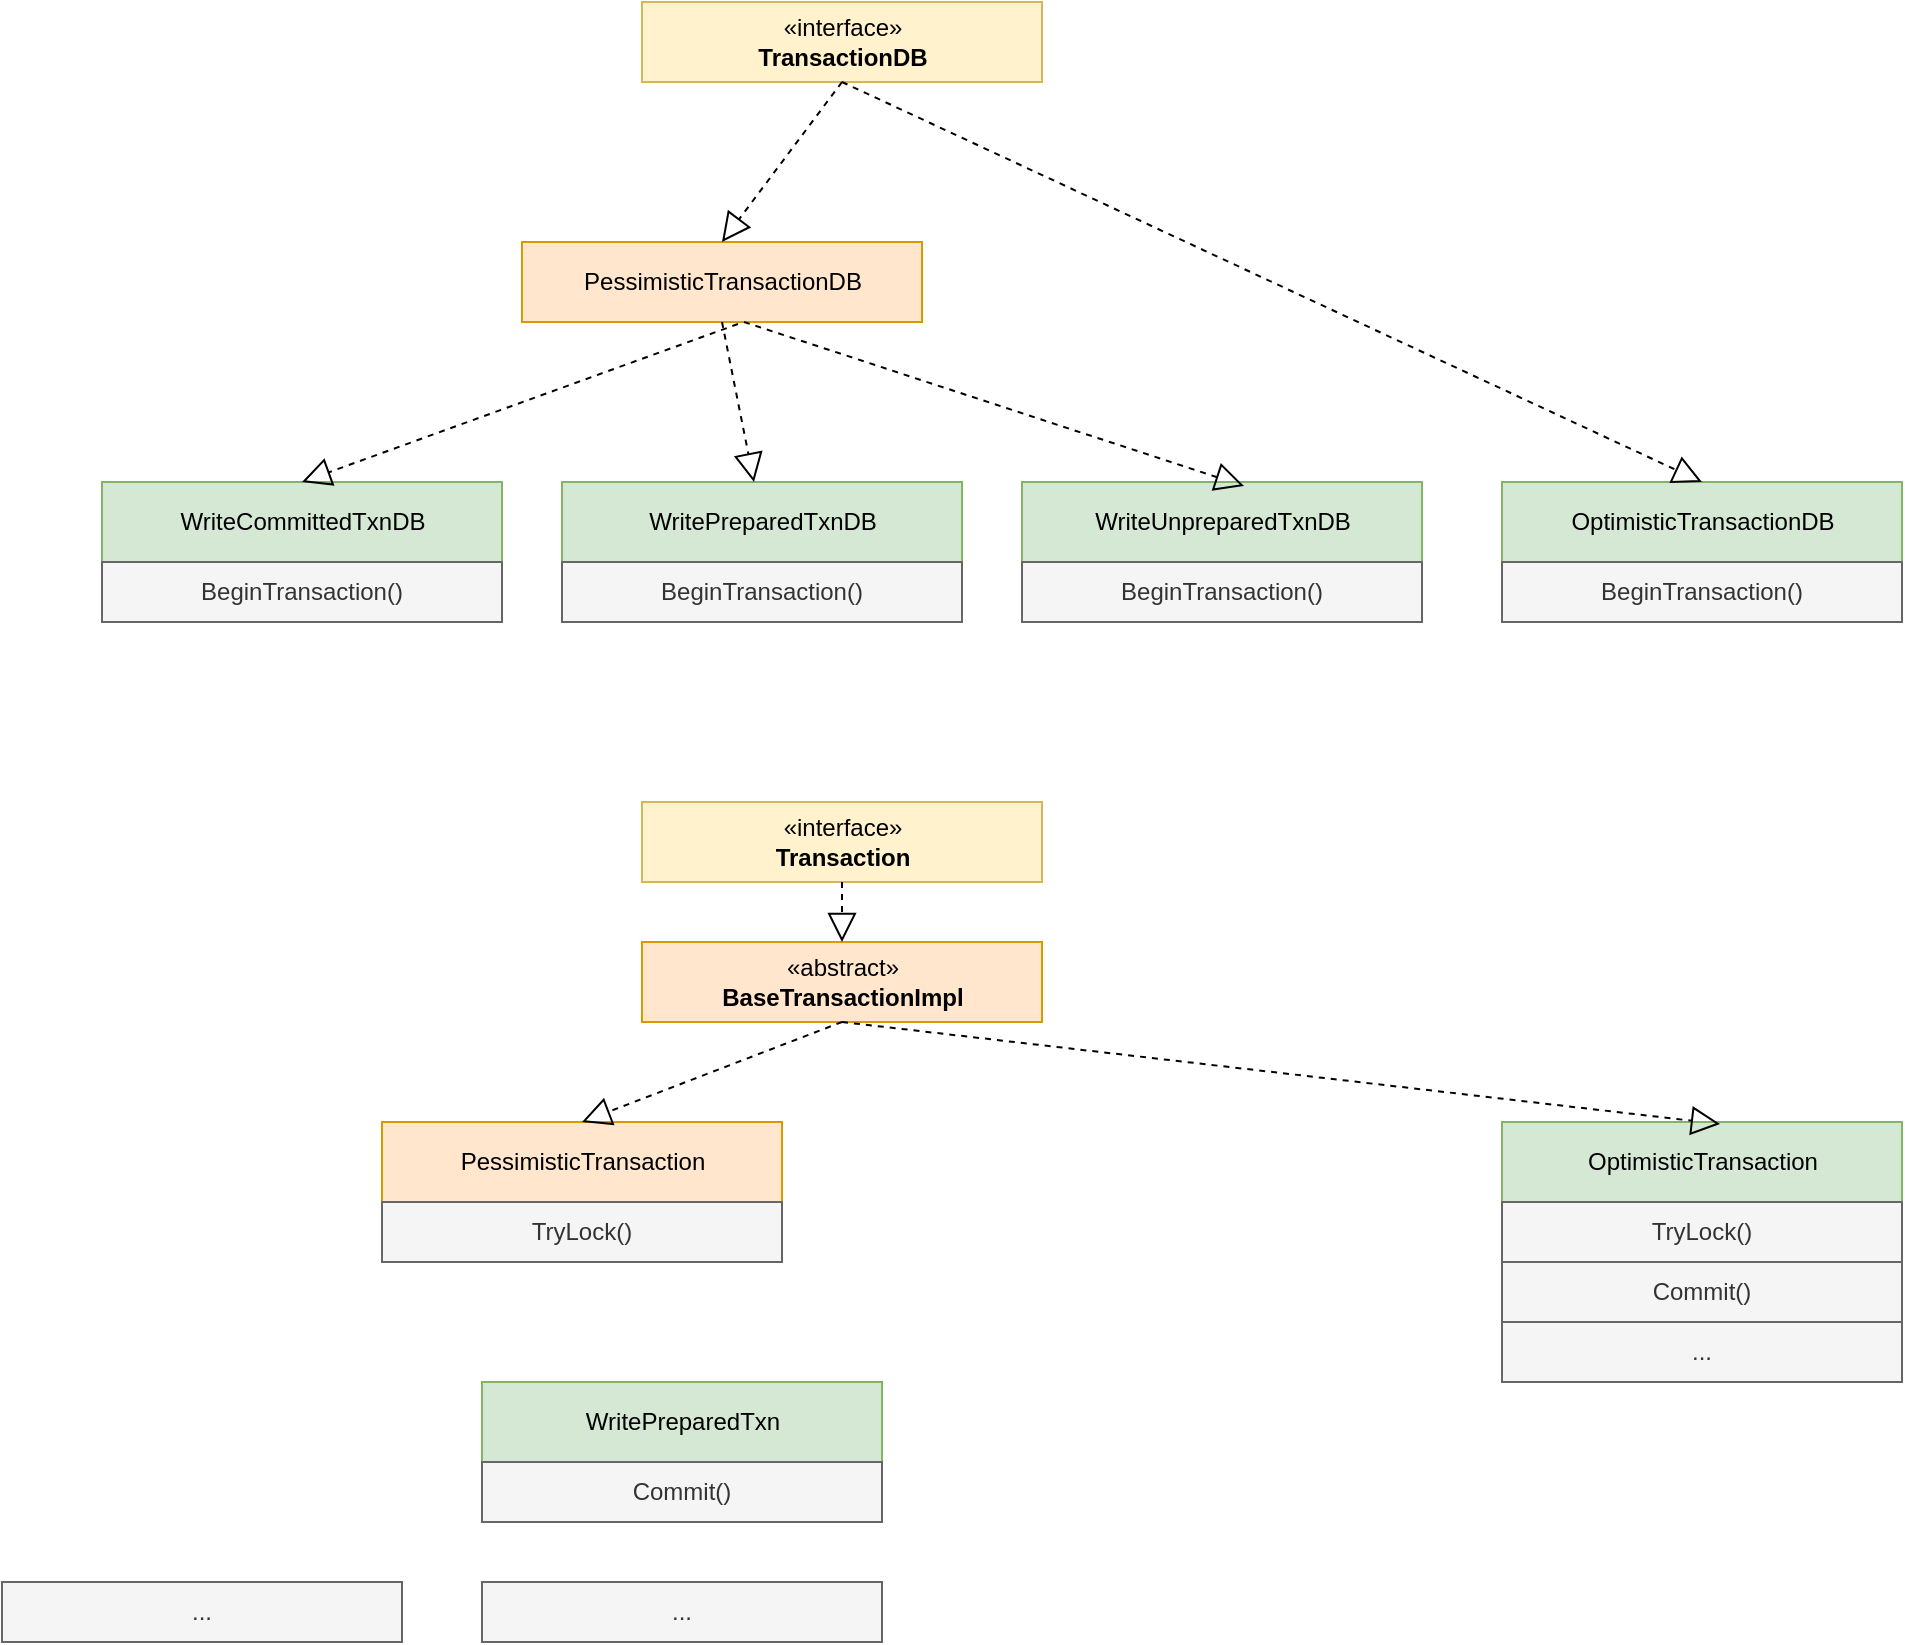 <mxfile version="14.9.3" type="github">
  <diagram id="8KGm0N4p7uLPsV3gt4K9" name="Page-1">
    <mxGraphModel dx="2272" dy="839" grid="1" gridSize="10" guides="1" tooltips="1" connect="1" arrows="1" fold="1" page="1" pageScale="1" pageWidth="850" pageHeight="1100" math="0" shadow="0">
      <root>
        <mxCell id="0" />
        <mxCell id="1" parent="0" />
        <mxCell id="wUhDLif7GBNQYp5O0AHX-3" value="«interface»&lt;br&gt;&lt;b&gt;TransactionDB&lt;/b&gt;" style="html=1;fillColor=#fff2cc;strokeColor=#d6b656;" parent="1" vertex="1">
          <mxGeometry x="-510" y="140" width="200" height="40" as="geometry" />
        </mxCell>
        <mxCell id="wUhDLif7GBNQYp5O0AHX-5" value="PessimisticTransactionDB " style="html=1;fillColor=#ffe6cc;strokeColor=#d79b00;" parent="1" vertex="1">
          <mxGeometry x="-570" y="260" width="200" height="40" as="geometry" />
        </mxCell>
        <mxCell id="wUhDLif7GBNQYp5O0AHX-6" value="OptimisticTransactionDB " style="html=1;fillColor=#d5e8d4;strokeColor=#82b366;" parent="1" vertex="1">
          <mxGeometry x="-80" y="380" width="200" height="40" as="geometry" />
        </mxCell>
        <mxCell id="wUhDLif7GBNQYp5O0AHX-8" value="BeginTransaction()" style="rounded=0;whiteSpace=wrap;html=1;fillColor=#f5f5f5;strokeColor=#666666;fontColor=#333333;" parent="1" vertex="1">
          <mxGeometry x="-80" y="420" width="200" height="30" as="geometry" />
        </mxCell>
        <mxCell id="wUhDLif7GBNQYp5O0AHX-11" value="PessimisticTransaction" style="html=1;fillColor=#ffe6cc;strokeColor=#d79b00;" parent="1" vertex="1">
          <mxGeometry x="-640" y="700" width="200" height="40" as="geometry" />
        </mxCell>
        <mxCell id="wUhDLif7GBNQYp5O0AHX-13" value="OptimisticTransaction" style="html=1;fillColor=#d5e8d4;strokeColor=#82b366;" parent="1" vertex="1">
          <mxGeometry x="-80" y="700" width="200" height="40" as="geometry" />
        </mxCell>
        <mxCell id="wUhDLif7GBNQYp5O0AHX-15" value="«interface»&lt;br&gt;&lt;b&gt;Transaction&lt;/b&gt;" style="html=1;fillColor=#fff2cc;strokeColor=#d6b656;" parent="1" vertex="1">
          <mxGeometry x="-510" y="540" width="200" height="40" as="geometry" />
        </mxCell>
        <mxCell id="wUhDLif7GBNQYp5O0AHX-30" value="«abstract»&lt;br&gt;&lt;b&gt;BaseTransactionImpl&lt;/b&gt;" style="html=1;fillColor=#ffe6cc;strokeColor=#d79b00;" parent="1" vertex="1">
          <mxGeometry x="-510" y="610" width="200" height="40" as="geometry" />
        </mxCell>
        <mxCell id="wUhDLif7GBNQYp5O0AHX-31" value="" style="endArrow=block;dashed=1;endFill=0;endSize=12;html=1;exitX=0.5;exitY=1;exitDx=0;exitDy=0;entryX=0.5;entryY=0;entryDx=0;entryDy=0;" parent="1" source="wUhDLif7GBNQYp5O0AHX-3" edge="1" target="wUhDLif7GBNQYp5O0AHX-5">
          <mxGeometry width="160" relative="1" as="geometry">
            <mxPoint x="-780" y="250" as="sourcePoint" />
            <mxPoint x="-500" y="240" as="targetPoint" />
          </mxGeometry>
        </mxCell>
        <mxCell id="wUhDLif7GBNQYp5O0AHX-33" value="" style="endArrow=block;dashed=1;endFill=0;endSize=12;html=1;exitX=0.5;exitY=1;exitDx=0;exitDy=0;entryX=0.5;entryY=0;entryDx=0;entryDy=0;" parent="1" source="wUhDLif7GBNQYp5O0AHX-3" target="wUhDLif7GBNQYp5O0AHX-6" edge="1">
          <mxGeometry width="160" relative="1" as="geometry">
            <mxPoint x="-620" y="280" as="sourcePoint" />
            <mxPoint x="-460" y="280" as="targetPoint" />
          </mxGeometry>
        </mxCell>
        <mxCell id="wUhDLif7GBNQYp5O0AHX-38" value="" style="endArrow=block;dashed=1;endFill=0;endSize=12;html=1;exitX=0.5;exitY=1;exitDx=0;exitDy=0;entryX=0.5;entryY=0;entryDx=0;entryDy=0;" parent="1" source="wUhDLif7GBNQYp5O0AHX-15" target="wUhDLif7GBNQYp5O0AHX-30" edge="1">
          <mxGeometry width="160" relative="1" as="geometry">
            <mxPoint x="-785" y="680" as="sourcePoint" />
            <mxPoint x="-645" y="740" as="targetPoint" />
          </mxGeometry>
        </mxCell>
        <mxCell id="wUhDLif7GBNQYp5O0AHX-40" value="" style="endArrow=block;dashed=1;endFill=0;endSize=12;html=1;exitX=0.5;exitY=1;exitDx=0;exitDy=0;entryX=0.5;entryY=0;entryDx=0;entryDy=0;" parent="1" source="wUhDLif7GBNQYp5O0AHX-30" target="wUhDLif7GBNQYp5O0AHX-11" edge="1">
          <mxGeometry width="160" relative="1" as="geometry">
            <mxPoint x="-795" y="780" as="sourcePoint" />
            <mxPoint x="-655" y="840" as="targetPoint" />
          </mxGeometry>
        </mxCell>
        <mxCell id="wUhDLif7GBNQYp5O0AHX-41" value="" style="endArrow=block;dashed=1;endFill=0;endSize=12;html=1;entryX=0.545;entryY=0.025;entryDx=0;entryDy=0;exitX=0.5;exitY=1;exitDx=0;exitDy=0;entryPerimeter=0;" parent="1" source="wUhDLif7GBNQYp5O0AHX-30" target="wUhDLif7GBNQYp5O0AHX-13" edge="1">
          <mxGeometry width="160" relative="1" as="geometry">
            <mxPoint x="-785" y="750" as="sourcePoint" />
            <mxPoint x="-665" y="840" as="targetPoint" />
          </mxGeometry>
        </mxCell>
        <mxCell id="Xe59qDCcCS6_xqgz3qhU-2" value="TryLock()" style="rounded=0;whiteSpace=wrap;html=1;fillColor=#f5f5f5;strokeColor=#666666;fontColor=#333333;" vertex="1" parent="1">
          <mxGeometry x="-80" y="740" width="200" height="30" as="geometry" />
        </mxCell>
        <mxCell id="Xe59qDCcCS6_xqgz3qhU-4" value="Commit()" style="rounded=0;whiteSpace=wrap;html=1;fillColor=#f5f5f5;strokeColor=#666666;fontColor=#333333;" vertex="1" parent="1">
          <mxGeometry x="-80" y="770" width="200" height="30" as="geometry" />
        </mxCell>
        <mxCell id="Xe59qDCcCS6_xqgz3qhU-6" value="..." style="rounded=0;whiteSpace=wrap;html=1;fillColor=#f5f5f5;strokeColor=#666666;fontColor=#333333;" vertex="1" parent="1">
          <mxGeometry x="-80" y="800" width="200" height="30" as="geometry" />
        </mxCell>
        <mxCell id="Xe59qDCcCS6_xqgz3qhU-7" value="WriteCommittedTxnDB" style="html=1;fillColor=#d5e8d4;strokeColor=#82b366;" vertex="1" parent="1">
          <mxGeometry x="-780" y="380" width="200" height="40" as="geometry" />
        </mxCell>
        <mxCell id="Xe59qDCcCS6_xqgz3qhU-8" value="TryLock()" style="rounded=0;whiteSpace=wrap;html=1;fillColor=#f5f5f5;strokeColor=#666666;fontColor=#333333;" vertex="1" parent="1">
          <mxGeometry x="-640" y="740" width="200" height="30" as="geometry" />
        </mxCell>
        <mxCell id="Xe59qDCcCS6_xqgz3qhU-9" value="BeginTransaction()" style="rounded=0;whiteSpace=wrap;html=1;fillColor=#f5f5f5;strokeColor=#666666;fontColor=#333333;" vertex="1" parent="1">
          <mxGeometry x="-780" y="420" width="200" height="30" as="geometry" />
        </mxCell>
        <mxCell id="Xe59qDCcCS6_xqgz3qhU-10" value="..." style="rounded=0;whiteSpace=wrap;html=1;fillColor=#f5f5f5;strokeColor=#666666;fontColor=#333333;" vertex="1" parent="1">
          <mxGeometry x="-830" y="930" width="200" height="30" as="geometry" />
        </mxCell>
        <mxCell id="Xe59qDCcCS6_xqgz3qhU-11" value="WritePreparedTxn" style="html=1;fillColor=#d5e8d4;strokeColor=#82b366;" vertex="1" parent="1">
          <mxGeometry x="-590" y="830" width="200" height="40" as="geometry" />
        </mxCell>
        <mxCell id="Xe59qDCcCS6_xqgz3qhU-13" value="Commit()" style="rounded=0;whiteSpace=wrap;html=1;fillColor=#f5f5f5;strokeColor=#666666;fontColor=#333333;" vertex="1" parent="1">
          <mxGeometry x="-590" y="870" width="200" height="30" as="geometry" />
        </mxCell>
        <mxCell id="Xe59qDCcCS6_xqgz3qhU-14" value="..." style="rounded=0;whiteSpace=wrap;html=1;fillColor=#f5f5f5;strokeColor=#666666;fontColor=#333333;" vertex="1" parent="1">
          <mxGeometry x="-590" y="930" width="200" height="30" as="geometry" />
        </mxCell>
        <mxCell id="Xe59qDCcCS6_xqgz3qhU-15" value="WritePreparedTxnDB" style="html=1;fillColor=#d5e8d4;strokeColor=#82b366;" vertex="1" parent="1">
          <mxGeometry x="-550" y="380" width="200" height="40" as="geometry" />
        </mxCell>
        <mxCell id="Xe59qDCcCS6_xqgz3qhU-16" value="BeginTransaction()" style="rounded=0;whiteSpace=wrap;html=1;fillColor=#f5f5f5;strokeColor=#666666;fontColor=#333333;" vertex="1" parent="1">
          <mxGeometry x="-550" y="420" width="200" height="30" as="geometry" />
        </mxCell>
        <mxCell id="Xe59qDCcCS6_xqgz3qhU-17" value="" style="endArrow=block;dashed=1;endFill=0;endSize=12;html=1;exitX=0.54;exitY=1.025;exitDx=0;exitDy=0;exitPerimeter=0;entryX=0.5;entryY=0;entryDx=0;entryDy=0;" edge="1" parent="1" source="wUhDLif7GBNQYp5O0AHX-5" target="Xe59qDCcCS6_xqgz3qhU-7">
          <mxGeometry width="160" relative="1" as="geometry">
            <mxPoint x="-500" y="280" as="sourcePoint" />
            <mxPoint x="-590" y="340" as="targetPoint" />
          </mxGeometry>
        </mxCell>
        <mxCell id="Xe59qDCcCS6_xqgz3qhU-18" value="WriteUnpreparedTxnDB" style="html=1;fillColor=#d5e8d4;strokeColor=#82b366;" vertex="1" parent="1">
          <mxGeometry x="-320" y="380" width="200" height="40" as="geometry" />
        </mxCell>
        <mxCell id="Xe59qDCcCS6_xqgz3qhU-19" value="BeginTransaction()" style="rounded=0;whiteSpace=wrap;html=1;fillColor=#f5f5f5;strokeColor=#666666;fontColor=#333333;" vertex="1" parent="1">
          <mxGeometry x="-320" y="420" width="200" height="30" as="geometry" />
        </mxCell>
        <mxCell id="Xe59qDCcCS6_xqgz3qhU-20" value="" style="endArrow=block;dashed=1;endFill=0;endSize=12;html=1;exitX=0.5;exitY=1;exitDx=0;exitDy=0;" edge="1" parent="1" source="wUhDLif7GBNQYp5O0AHX-5" target="Xe59qDCcCS6_xqgz3qhU-15">
          <mxGeometry width="160" relative="1" as="geometry">
            <mxPoint x="-460" y="280" as="sourcePoint" />
            <mxPoint x="-670" y="390" as="targetPoint" />
          </mxGeometry>
        </mxCell>
        <mxCell id="Xe59qDCcCS6_xqgz3qhU-21" value="" style="endArrow=block;dashed=1;endFill=0;endSize=12;html=1;entryX=0.555;entryY=0.05;entryDx=0;entryDy=0;entryPerimeter=0;exitX=0.555;exitY=1;exitDx=0;exitDy=0;exitPerimeter=0;" edge="1" parent="1" source="wUhDLif7GBNQYp5O0AHX-5" target="Xe59qDCcCS6_xqgz3qhU-18">
          <mxGeometry width="160" relative="1" as="geometry">
            <mxPoint x="-490" y="290" as="sourcePoint" />
            <mxPoint x="-456.667" y="390" as="targetPoint" />
          </mxGeometry>
        </mxCell>
      </root>
    </mxGraphModel>
  </diagram>
</mxfile>
